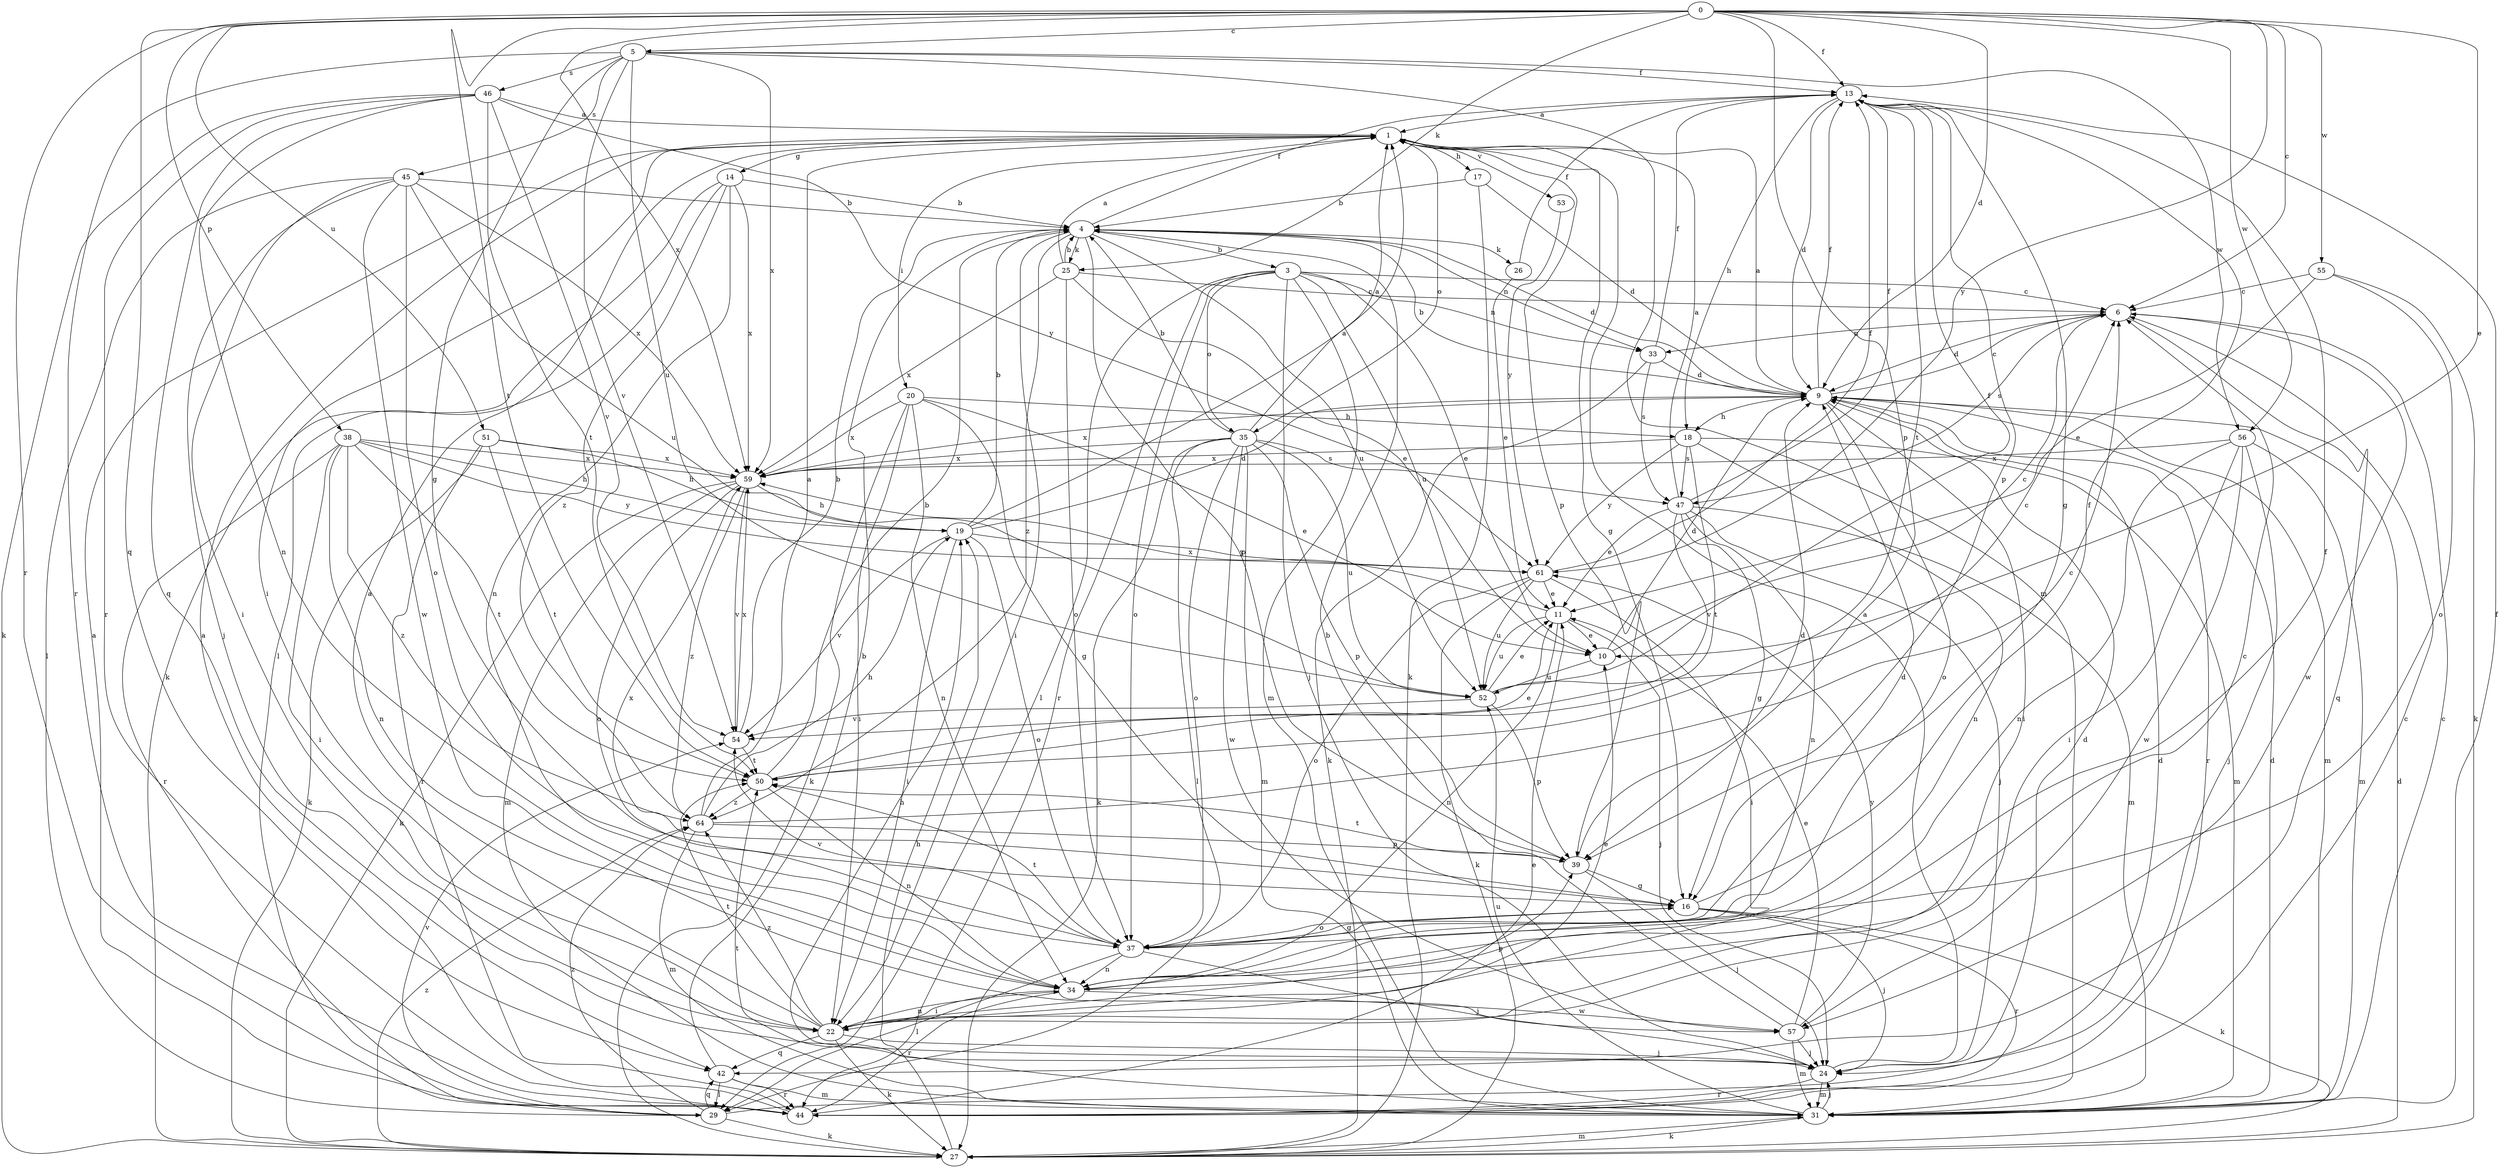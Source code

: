 strict digraph  {
0;
1;
3;
4;
5;
6;
9;
10;
11;
13;
14;
16;
17;
18;
19;
20;
22;
24;
25;
26;
27;
29;
31;
33;
34;
35;
37;
38;
39;
42;
44;
45;
46;
47;
50;
51;
52;
53;
54;
55;
56;
57;
59;
61;
64;
0 -> 5  [label=c];
0 -> 6  [label=c];
0 -> 9  [label=d];
0 -> 10  [label=e];
0 -> 13  [label=f];
0 -> 25  [label=k];
0 -> 38  [label=p];
0 -> 39  [label=p];
0 -> 42  [label=q];
0 -> 44  [label=r];
0 -> 50  [label=t];
0 -> 51  [label=u];
0 -> 55  [label=w];
0 -> 56  [label=w];
0 -> 59  [label=x];
0 -> 61  [label=y];
1 -> 14  [label=g];
1 -> 16  [label=g];
1 -> 17  [label=h];
1 -> 20  [label=i];
1 -> 22  [label=i];
1 -> 35  [label=o];
1 -> 39  [label=p];
1 -> 53  [label=v];
3 -> 6  [label=c];
3 -> 10  [label=e];
3 -> 24  [label=j];
3 -> 29  [label=l];
3 -> 31  [label=m];
3 -> 33  [label=n];
3 -> 35  [label=o];
3 -> 37  [label=o];
3 -> 44  [label=r];
3 -> 52  [label=u];
4 -> 3  [label=b];
4 -> 9  [label=d];
4 -> 13  [label=f];
4 -> 22  [label=i];
4 -> 25  [label=k];
4 -> 26  [label=k];
4 -> 33  [label=n];
4 -> 39  [label=p];
4 -> 52  [label=u];
4 -> 64  [label=z];
5 -> 13  [label=f];
5 -> 16  [label=g];
5 -> 31  [label=m];
5 -> 44  [label=r];
5 -> 45  [label=s];
5 -> 46  [label=s];
5 -> 52  [label=u];
5 -> 54  [label=v];
5 -> 56  [label=w];
5 -> 59  [label=x];
6 -> 9  [label=d];
6 -> 33  [label=n];
6 -> 42  [label=q];
6 -> 47  [label=s];
6 -> 57  [label=w];
9 -> 1  [label=a];
9 -> 4  [label=b];
9 -> 6  [label=c];
9 -> 13  [label=f];
9 -> 18  [label=h];
9 -> 22  [label=i];
9 -> 31  [label=m];
9 -> 37  [label=o];
9 -> 44  [label=r];
9 -> 59  [label=x];
10 -> 6  [label=c];
10 -> 9  [label=d];
10 -> 52  [label=u];
11 -> 10  [label=e];
11 -> 24  [label=j];
11 -> 34  [label=n];
11 -> 52  [label=u];
11 -> 59  [label=x];
13 -> 1  [label=a];
13 -> 9  [label=d];
13 -> 16  [label=g];
13 -> 18  [label=h];
13 -> 39  [label=p];
13 -> 50  [label=t];
14 -> 4  [label=b];
14 -> 27  [label=k];
14 -> 29  [label=l];
14 -> 34  [label=n];
14 -> 59  [label=x];
14 -> 64  [label=z];
16 -> 13  [label=f];
16 -> 24  [label=j];
16 -> 27  [label=k];
16 -> 37  [label=o];
16 -> 44  [label=r];
16 -> 59  [label=x];
17 -> 4  [label=b];
17 -> 9  [label=d];
17 -> 27  [label=k];
18 -> 31  [label=m];
18 -> 34  [label=n];
18 -> 47  [label=s];
18 -> 50  [label=t];
18 -> 59  [label=x];
18 -> 61  [label=y];
19 -> 1  [label=a];
19 -> 4  [label=b];
19 -> 9  [label=d];
19 -> 22  [label=i];
19 -> 37  [label=o];
19 -> 54  [label=v];
19 -> 61  [label=y];
20 -> 10  [label=e];
20 -> 16  [label=g];
20 -> 18  [label=h];
20 -> 22  [label=i];
20 -> 27  [label=k];
20 -> 34  [label=n];
20 -> 59  [label=x];
22 -> 1  [label=a];
22 -> 10  [label=e];
22 -> 24  [label=j];
22 -> 27  [label=k];
22 -> 34  [label=n];
22 -> 39  [label=p];
22 -> 42  [label=q];
22 -> 50  [label=t];
22 -> 64  [label=z];
24 -> 1  [label=a];
24 -> 9  [label=d];
24 -> 19  [label=h];
24 -> 31  [label=m];
24 -> 44  [label=r];
25 -> 1  [label=a];
25 -> 4  [label=b];
25 -> 6  [label=c];
25 -> 10  [label=e];
25 -> 37  [label=o];
25 -> 59  [label=x];
26 -> 11  [label=e];
26 -> 13  [label=f];
27 -> 9  [label=d];
27 -> 19  [label=h];
27 -> 31  [label=m];
27 -> 64  [label=z];
29 -> 1  [label=a];
29 -> 9  [label=d];
29 -> 27  [label=k];
29 -> 42  [label=q];
29 -> 54  [label=v];
29 -> 64  [label=z];
31 -> 6  [label=c];
31 -> 9  [label=d];
31 -> 13  [label=f];
31 -> 24  [label=j];
31 -> 27  [label=k];
31 -> 50  [label=t];
31 -> 52  [label=u];
33 -> 9  [label=d];
33 -> 13  [label=f];
33 -> 27  [label=k];
33 -> 47  [label=s];
34 -> 6  [label=c];
34 -> 13  [label=f];
34 -> 22  [label=i];
34 -> 44  [label=r];
34 -> 57  [label=w];
35 -> 1  [label=a];
35 -> 4  [label=b];
35 -> 27  [label=k];
35 -> 29  [label=l];
35 -> 31  [label=m];
35 -> 37  [label=o];
35 -> 39  [label=p];
35 -> 47  [label=s];
35 -> 52  [label=u];
35 -> 57  [label=w];
35 -> 59  [label=x];
37 -> 9  [label=d];
37 -> 16  [label=g];
37 -> 24  [label=j];
37 -> 29  [label=l];
37 -> 34  [label=n];
37 -> 50  [label=t];
37 -> 54  [label=v];
38 -> 19  [label=h];
38 -> 22  [label=i];
38 -> 34  [label=n];
38 -> 44  [label=r];
38 -> 50  [label=t];
38 -> 59  [label=x];
38 -> 61  [label=y];
38 -> 64  [label=z];
39 -> 9  [label=d];
39 -> 16  [label=g];
39 -> 24  [label=j];
39 -> 50  [label=t];
42 -> 4  [label=b];
42 -> 29  [label=l];
42 -> 31  [label=m];
42 -> 44  [label=r];
44 -> 1  [label=a];
44 -> 6  [label=c];
44 -> 11  [label=e];
45 -> 4  [label=b];
45 -> 22  [label=i];
45 -> 24  [label=j];
45 -> 29  [label=l];
45 -> 37  [label=o];
45 -> 52  [label=u];
45 -> 57  [label=w];
45 -> 59  [label=x];
46 -> 1  [label=a];
46 -> 27  [label=k];
46 -> 34  [label=n];
46 -> 42  [label=q];
46 -> 44  [label=r];
46 -> 50  [label=t];
46 -> 54  [label=v];
46 -> 61  [label=y];
47 -> 1  [label=a];
47 -> 11  [label=e];
47 -> 13  [label=f];
47 -> 16  [label=g];
47 -> 24  [label=j];
47 -> 31  [label=m];
47 -> 34  [label=n];
47 -> 54  [label=v];
50 -> 4  [label=b];
50 -> 11  [label=e];
50 -> 34  [label=n];
50 -> 64  [label=z];
51 -> 19  [label=h];
51 -> 27  [label=k];
51 -> 44  [label=r];
51 -> 50  [label=t];
51 -> 59  [label=x];
52 -> 6  [label=c];
52 -> 11  [label=e];
52 -> 13  [label=f];
52 -> 39  [label=p];
52 -> 54  [label=v];
53 -> 61  [label=y];
54 -> 4  [label=b];
54 -> 50  [label=t];
54 -> 59  [label=x];
55 -> 6  [label=c];
55 -> 11  [label=e];
55 -> 27  [label=k];
55 -> 37  [label=o];
56 -> 22  [label=i];
56 -> 24  [label=j];
56 -> 31  [label=m];
56 -> 34  [label=n];
56 -> 57  [label=w];
56 -> 59  [label=x];
57 -> 4  [label=b];
57 -> 11  [label=e];
57 -> 24  [label=j];
57 -> 31  [label=m];
57 -> 61  [label=y];
59 -> 19  [label=h];
59 -> 27  [label=k];
59 -> 31  [label=m];
59 -> 37  [label=o];
59 -> 54  [label=v];
59 -> 64  [label=z];
61 -> 11  [label=e];
61 -> 13  [label=f];
61 -> 22  [label=i];
61 -> 27  [label=k];
61 -> 37  [label=o];
61 -> 52  [label=u];
64 -> 1  [label=a];
64 -> 6  [label=c];
64 -> 19  [label=h];
64 -> 31  [label=m];
64 -> 39  [label=p];
}
